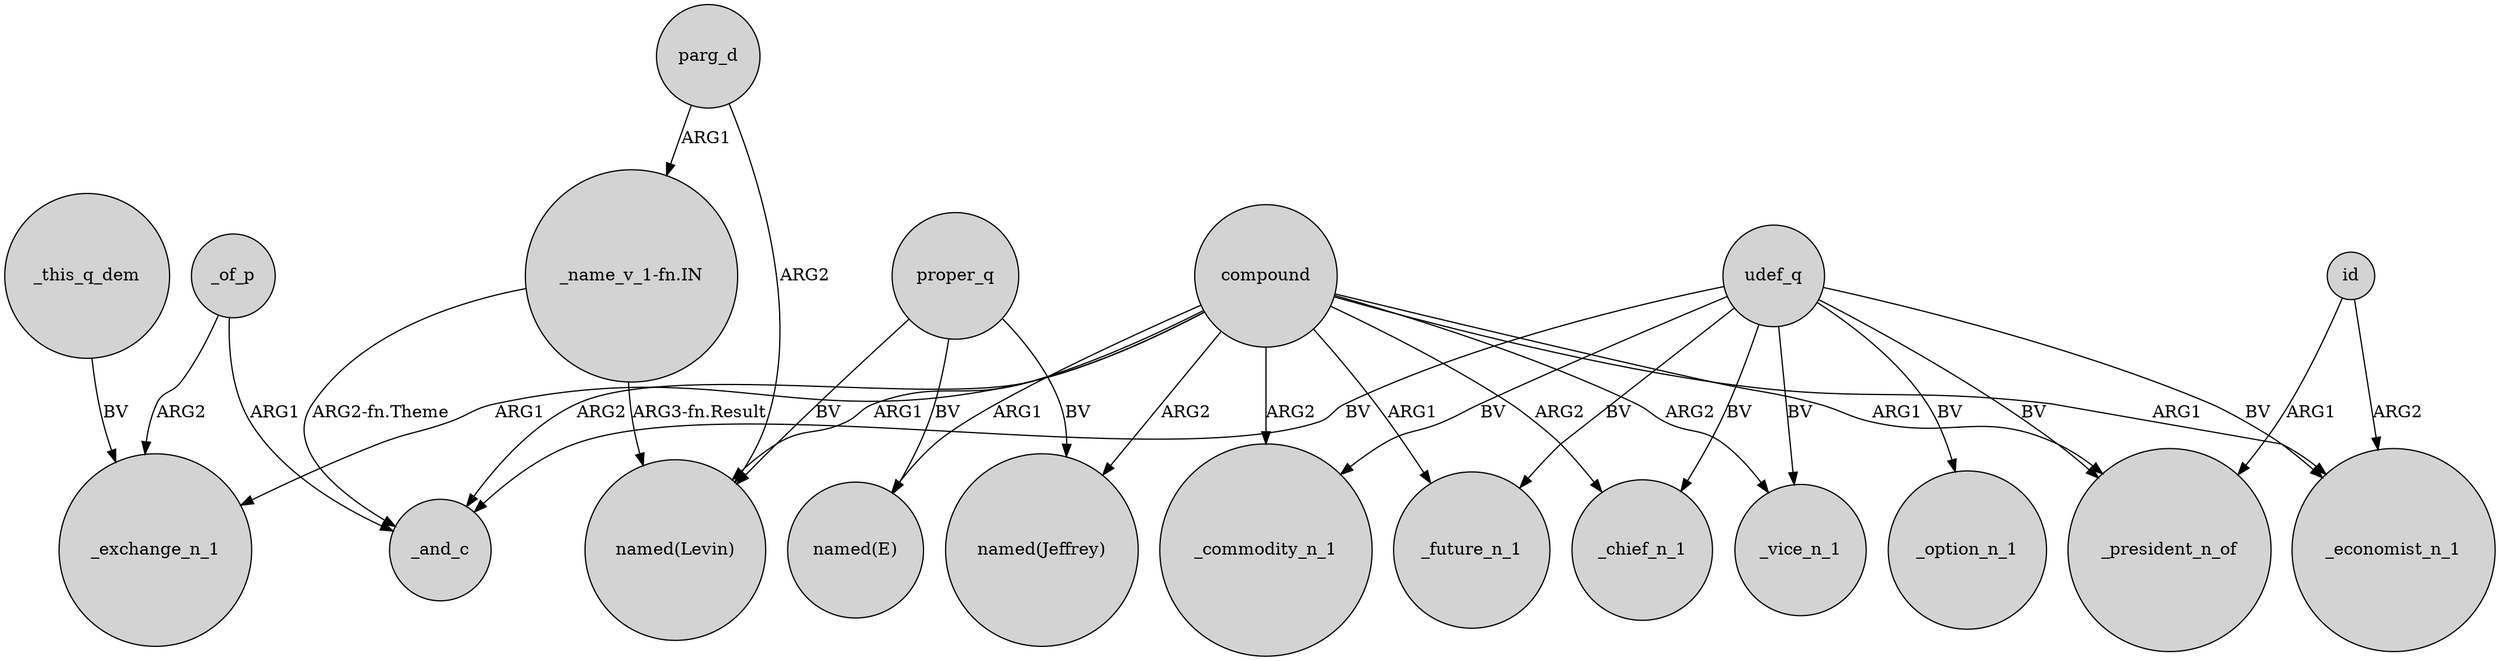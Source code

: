 digraph {
	node [shape=circle style=filled]
	_this_q_dem -> _exchange_n_1 [label=BV]
	compound -> _vice_n_1 [label=ARG2]
	"_name_v_1-fn.IN" -> _and_c [label="ARG2-fn.Theme"]
	compound -> _future_n_1 [label=ARG1]
	udef_q -> _option_n_1 [label=BV]
	udef_q -> _commodity_n_1 [label=BV]
	id -> _president_n_of [label=ARG1]
	compound -> _commodity_n_1 [label=ARG2]
	id -> _economist_n_1 [label=ARG2]
	parg_d -> "named(Levin)" [label=ARG2]
	proper_q -> "named(E)" [label=BV]
	udef_q -> _economist_n_1 [label=BV]
	"_name_v_1-fn.IN" -> "named(Levin)" [label="ARG3-fn.Result"]
	udef_q -> _vice_n_1 [label=BV]
	compound -> _chief_n_1 [label=ARG2]
	compound -> _economist_n_1 [label=ARG1]
	compound -> _and_c [label=ARG2]
	compound -> "named(Jeffrey)" [label=ARG2]
	compound -> _president_n_of [label=ARG1]
	udef_q -> _president_n_of [label=BV]
	udef_q -> _chief_n_1 [label=BV]
	compound -> _exchange_n_1 [label=ARG1]
	_of_p -> _exchange_n_1 [label=ARG2]
	udef_q -> _future_n_1 [label=BV]
	_of_p -> _and_c [label=ARG1]
	compound -> "named(Levin)" [label=ARG1]
	compound -> "named(E)" [label=ARG1]
	proper_q -> "named(Jeffrey)" [label=BV]
	udef_q -> _and_c [label=BV]
	parg_d -> "_name_v_1-fn.IN" [label=ARG1]
	proper_q -> "named(Levin)" [label=BV]
}
